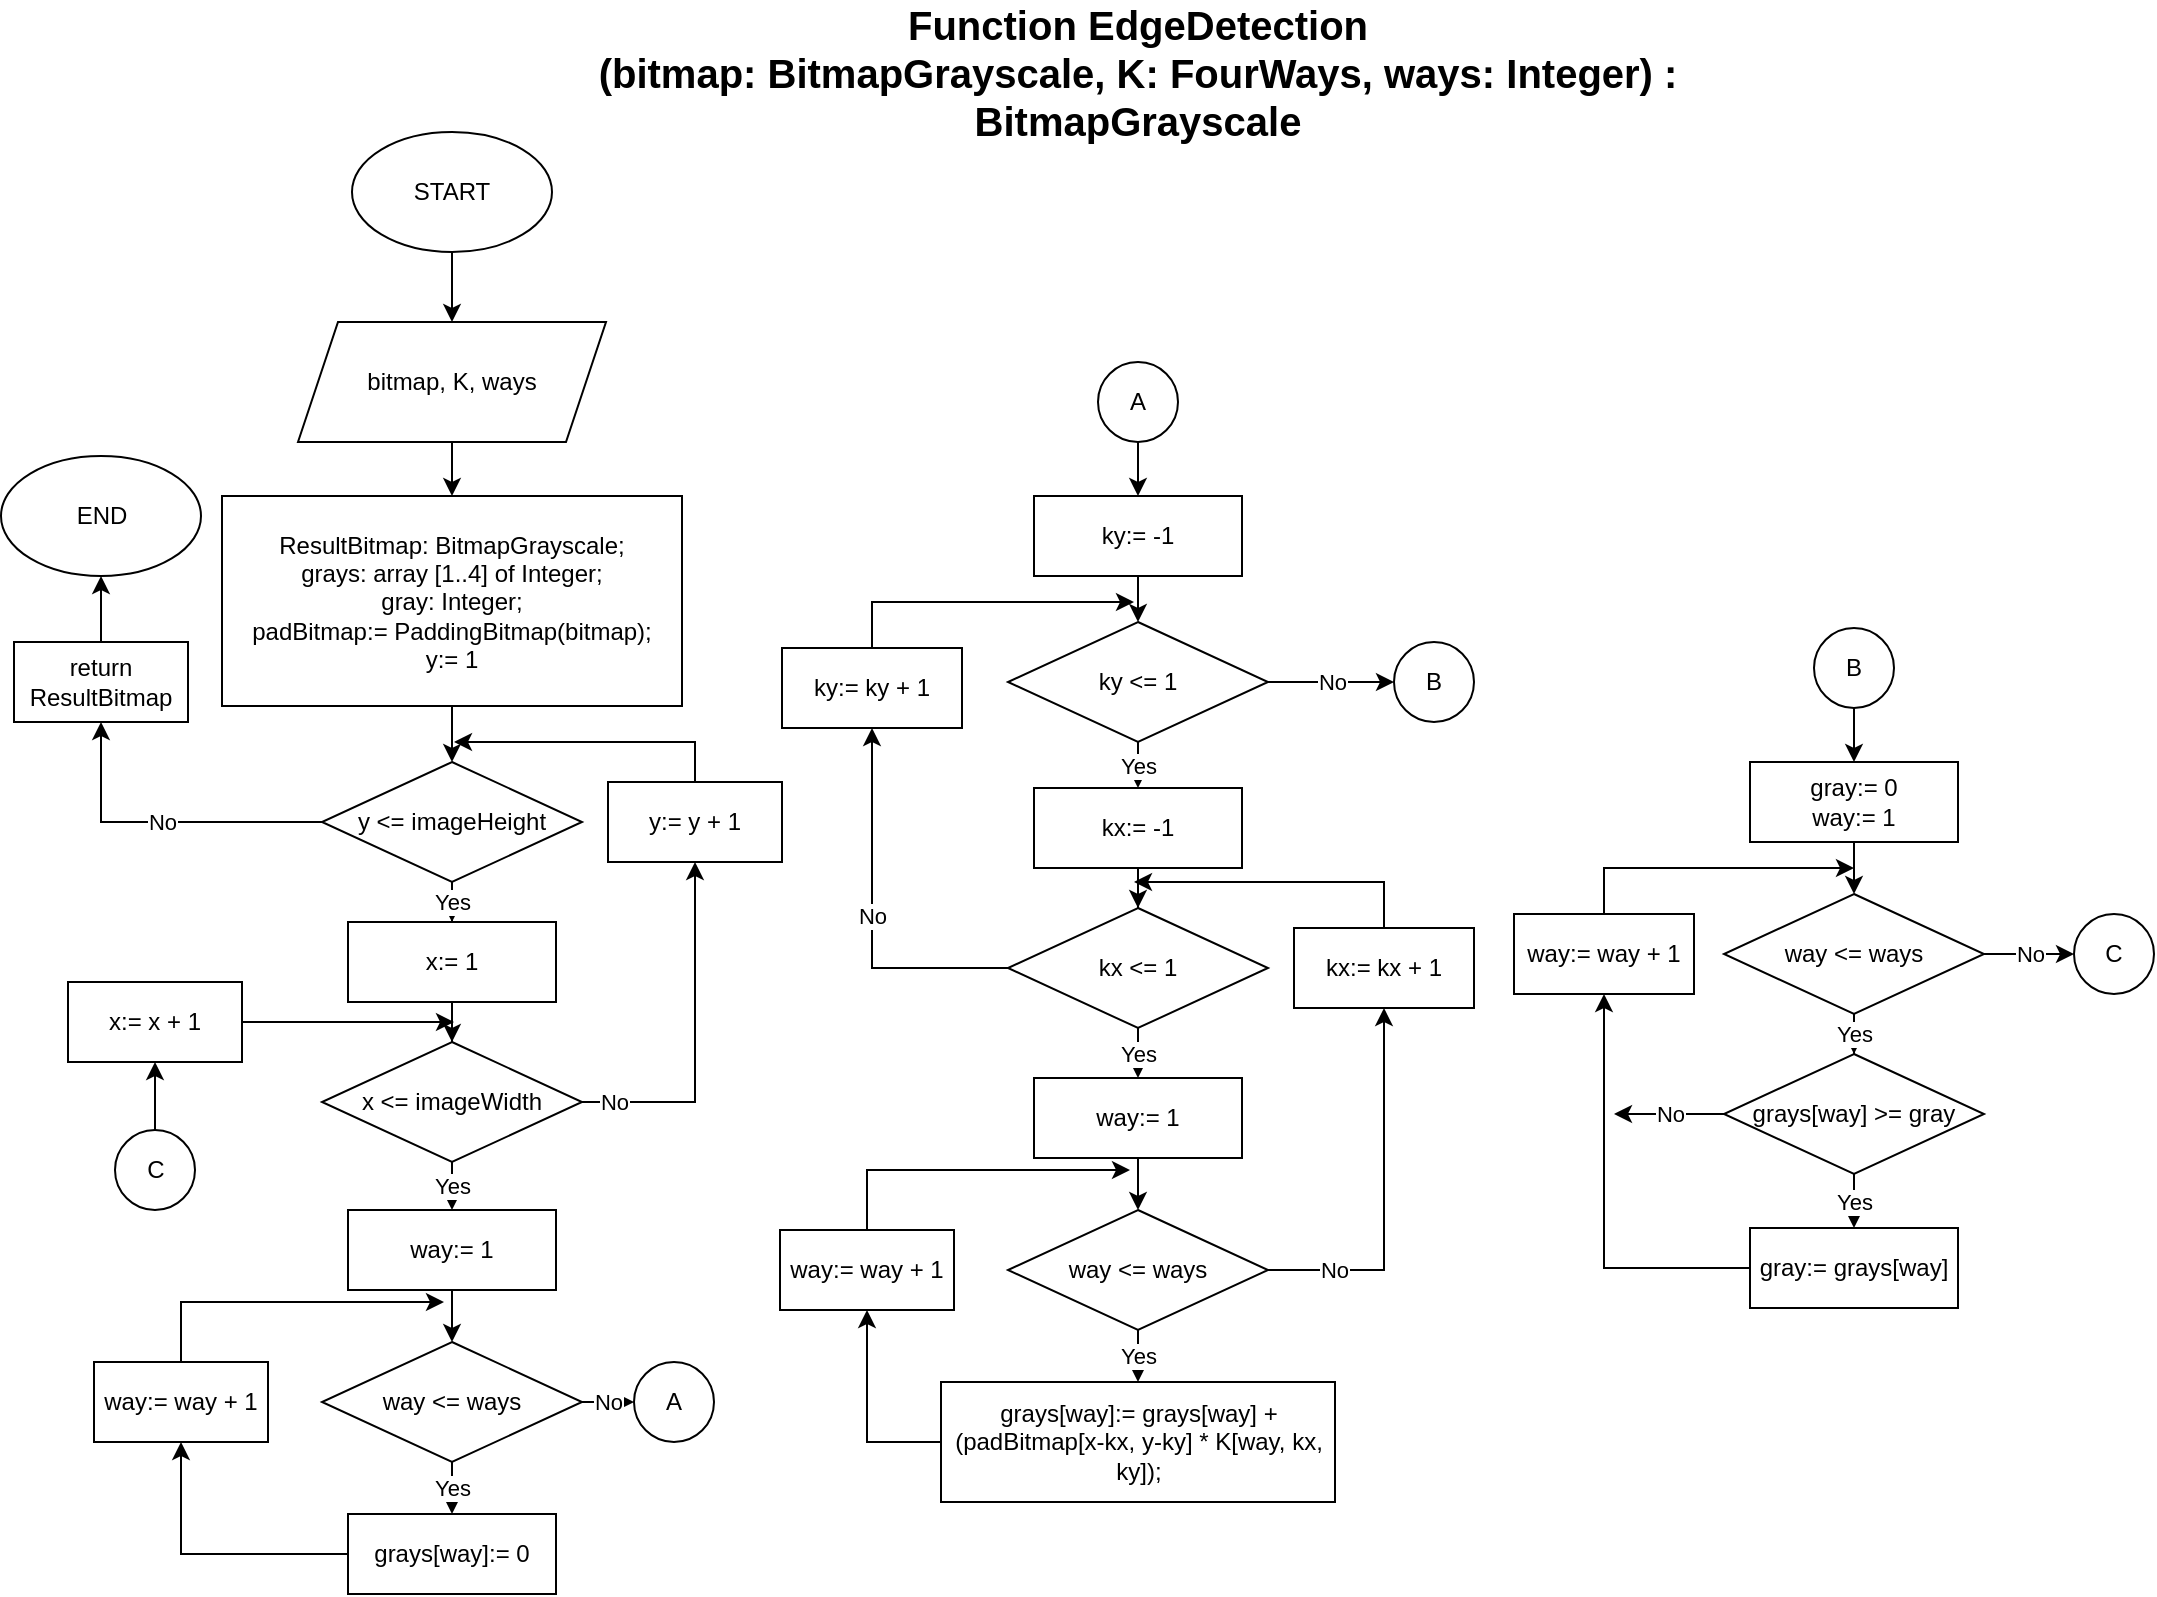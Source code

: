 <mxfile version="13.9.9" type="device"><diagram id="p3mECemrFqtnHarctlGh" name="Page-1"><mxGraphModel dx="782" dy="497" grid="1" gridSize="10" guides="1" tooltips="1" connect="1" arrows="1" fold="1" page="1" pageScale="1" pageWidth="827" pageHeight="1169" math="0" shadow="0"><root><mxCell id="0"/><mxCell id="1" parent="0"/><mxCell id="Tz6zx0fSdhGN1W-ZLXRQ-6" value="" style="edgeStyle=orthogonalEdgeStyle;rounded=0;orthogonalLoop=1;jettySize=auto;html=1;" parent="1" source="Tz6zx0fSdhGN1W-ZLXRQ-1" target="Tz6zx0fSdhGN1W-ZLXRQ-5" edge="1"><mxGeometry relative="1" as="geometry"/></mxCell><mxCell id="Tz6zx0fSdhGN1W-ZLXRQ-1" value="START" style="ellipse;whiteSpace=wrap;html=1;" parent="1" vertex="1"><mxGeometry x="199" y="90" width="100" height="60" as="geometry"/></mxCell><mxCell id="Tz6zx0fSdhGN1W-ZLXRQ-3" value="&lt;span style=&quot;font-size: 20px&quot;&gt;&lt;b&gt;Function EdgeDetection&lt;br&gt;(bitmap: BitmapGrayscale, K: FourWays, ways: Integer) : BitmapGrayscale&lt;/b&gt;&lt;/span&gt;" style="text;html=1;strokeColor=none;fillColor=none;align=center;verticalAlign=middle;whiteSpace=wrap;rounded=0;" parent="1" vertex="1"><mxGeometry x="307" y="50" width="570" height="20" as="geometry"/></mxCell><mxCell id="Tz6zx0fSdhGN1W-ZLXRQ-9" value="" style="edgeStyle=orthogonalEdgeStyle;rounded=0;orthogonalLoop=1;jettySize=auto;html=1;" parent="1" source="Tz6zx0fSdhGN1W-ZLXRQ-4" target="Tz6zx0fSdhGN1W-ZLXRQ-8" edge="1"><mxGeometry relative="1" as="geometry"/></mxCell><mxCell id="Tz6zx0fSdhGN1W-ZLXRQ-4" value="ResultBitmap: BitmapGrayscale;&lt;br&gt;grays: array [1..4] of Integer;&lt;br&gt;gray: Integer;&lt;br&gt;padBitmap:= PaddingBitmap(bitmap);&lt;br&gt;y:= 1" style="rounded=0;whiteSpace=wrap;html=1;" parent="1" vertex="1"><mxGeometry x="134" y="272" width="230" height="105" as="geometry"/></mxCell><mxCell id="Tz6zx0fSdhGN1W-ZLXRQ-7" value="" style="edgeStyle=orthogonalEdgeStyle;rounded=0;orthogonalLoop=1;jettySize=auto;html=1;" parent="1" source="Tz6zx0fSdhGN1W-ZLXRQ-5" target="Tz6zx0fSdhGN1W-ZLXRQ-4" edge="1"><mxGeometry relative="1" as="geometry"/></mxCell><mxCell id="Tz6zx0fSdhGN1W-ZLXRQ-5" value="bitmap, K, ways" style="shape=parallelogram;perimeter=parallelogramPerimeter;whiteSpace=wrap;html=1;fixedSize=1;" parent="1" vertex="1"><mxGeometry x="172" y="185" width="154" height="60" as="geometry"/></mxCell><mxCell id="Tz6zx0fSdhGN1W-ZLXRQ-11" value="Yes" style="edgeStyle=orthogonalEdgeStyle;rounded=0;orthogonalLoop=1;jettySize=auto;html=1;" parent="1" source="Tz6zx0fSdhGN1W-ZLXRQ-8" target="Tz6zx0fSdhGN1W-ZLXRQ-10" edge="1"><mxGeometry relative="1" as="geometry"/></mxCell><mxCell id="Tz6zx0fSdhGN1W-ZLXRQ-91" value="No" style="edgeStyle=orthogonalEdgeStyle;rounded=0;orthogonalLoop=1;jettySize=auto;html=1;entryX=0.5;entryY=1;entryDx=0;entryDy=0;" parent="1" source="Tz6zx0fSdhGN1W-ZLXRQ-8" target="Tz6zx0fSdhGN1W-ZLXRQ-93" edge="1"><mxGeometry relative="1" as="geometry"><mxPoint x="71" y="415" as="targetPoint"/></mxGeometry></mxCell><mxCell id="Tz6zx0fSdhGN1W-ZLXRQ-8" value="y &amp;lt;= imageHeight" style="rhombus;whiteSpace=wrap;html=1;" parent="1" vertex="1"><mxGeometry x="184" y="405" width="130" height="60" as="geometry"/></mxCell><mxCell id="Tz6zx0fSdhGN1W-ZLXRQ-13" value="" style="edgeStyle=orthogonalEdgeStyle;rounded=0;orthogonalLoop=1;jettySize=auto;html=1;" parent="1" source="Tz6zx0fSdhGN1W-ZLXRQ-10" target="Tz6zx0fSdhGN1W-ZLXRQ-12" edge="1"><mxGeometry relative="1" as="geometry"/></mxCell><mxCell id="Tz6zx0fSdhGN1W-ZLXRQ-10" value="x:= 1" style="rounded=0;whiteSpace=wrap;html=1;" parent="1" vertex="1"><mxGeometry x="197" y="485" width="104" height="40" as="geometry"/></mxCell><mxCell id="Tz6zx0fSdhGN1W-ZLXRQ-26" value="Yes" style="edgeStyle=orthogonalEdgeStyle;rounded=0;orthogonalLoop=1;jettySize=auto;html=1;" parent="1" source="Tz6zx0fSdhGN1W-ZLXRQ-12" target="Tz6zx0fSdhGN1W-ZLXRQ-25" edge="1"><mxGeometry relative="1" as="geometry"/></mxCell><mxCell id="Tz6zx0fSdhGN1W-ZLXRQ-89" value="No" style="edgeStyle=orthogonalEdgeStyle;rounded=0;orthogonalLoop=1;jettySize=auto;html=1;entryX=0.5;entryY=1;entryDx=0;entryDy=0;" parent="1" source="Tz6zx0fSdhGN1W-ZLXRQ-12" target="Tz6zx0fSdhGN1W-ZLXRQ-88" edge="1"><mxGeometry x="-0.819" relative="1" as="geometry"><mxPoint as="offset"/></mxGeometry></mxCell><mxCell id="Tz6zx0fSdhGN1W-ZLXRQ-12" value="x &amp;lt;= imageWidth" style="rhombus;whiteSpace=wrap;html=1;" parent="1" vertex="1"><mxGeometry x="184" y="545" width="130" height="60" as="geometry"/></mxCell><mxCell id="Tz6zx0fSdhGN1W-ZLXRQ-17" value="" style="edgeStyle=orthogonalEdgeStyle;rounded=0;orthogonalLoop=1;jettySize=auto;html=1;" parent="1" source="Tz6zx0fSdhGN1W-ZLXRQ-14" target="Tz6zx0fSdhGN1W-ZLXRQ-16" edge="1"><mxGeometry relative="1" as="geometry"/></mxCell><mxCell id="Tz6zx0fSdhGN1W-ZLXRQ-14" value="ky:= -1" style="rounded=0;whiteSpace=wrap;html=1;" parent="1" vertex="1"><mxGeometry x="540" y="272" width="104" height="40" as="geometry"/></mxCell><mxCell id="Tz6zx0fSdhGN1W-ZLXRQ-19" value="Yes" style="edgeStyle=orthogonalEdgeStyle;rounded=0;orthogonalLoop=1;jettySize=auto;html=1;" parent="1" source="Tz6zx0fSdhGN1W-ZLXRQ-16" target="Tz6zx0fSdhGN1W-ZLXRQ-18" edge="1"><mxGeometry relative="1" as="geometry"/></mxCell><mxCell id="Tz6zx0fSdhGN1W-ZLXRQ-58" value="No" style="edgeStyle=orthogonalEdgeStyle;rounded=0;orthogonalLoop=1;jettySize=auto;html=1;entryX=0;entryY=0.5;entryDx=0;entryDy=0;" parent="1" source="Tz6zx0fSdhGN1W-ZLXRQ-16" target="Tz6zx0fSdhGN1W-ZLXRQ-59" edge="1"><mxGeometry relative="1" as="geometry"><mxPoint x="720" y="368" as="targetPoint"/></mxGeometry></mxCell><mxCell id="Tz6zx0fSdhGN1W-ZLXRQ-16" value="ky &amp;lt;= 1" style="rhombus;whiteSpace=wrap;html=1;" parent="1" vertex="1"><mxGeometry x="527" y="335" width="130" height="60" as="geometry"/></mxCell><mxCell id="Tz6zx0fSdhGN1W-ZLXRQ-21" value="" style="edgeStyle=orthogonalEdgeStyle;rounded=0;orthogonalLoop=1;jettySize=auto;html=1;" parent="1" source="Tz6zx0fSdhGN1W-ZLXRQ-18" target="Tz6zx0fSdhGN1W-ZLXRQ-20" edge="1"><mxGeometry relative="1" as="geometry"/></mxCell><mxCell id="Tz6zx0fSdhGN1W-ZLXRQ-18" value="kx:= -1" style="rounded=0;whiteSpace=wrap;html=1;" parent="1" vertex="1"><mxGeometry x="540" y="418" width="104" height="40" as="geometry"/></mxCell><mxCell id="Tz6zx0fSdhGN1W-ZLXRQ-42" value="Yes" style="edgeStyle=orthogonalEdgeStyle;rounded=0;orthogonalLoop=1;jettySize=auto;html=1;" parent="1" source="Tz6zx0fSdhGN1W-ZLXRQ-20" target="Tz6zx0fSdhGN1W-ZLXRQ-37" edge="1"><mxGeometry relative="1" as="geometry"/></mxCell><mxCell id="Tz6zx0fSdhGN1W-ZLXRQ-56" value="No" style="edgeStyle=orthogonalEdgeStyle;rounded=0;orthogonalLoop=1;jettySize=auto;html=1;entryX=0.5;entryY=1;entryDx=0;entryDy=0;" parent="1" source="Tz6zx0fSdhGN1W-ZLXRQ-20" target="Tz6zx0fSdhGN1W-ZLXRQ-55" edge="1"><mxGeometry relative="1" as="geometry"><mxPoint x="460" y="395" as="targetPoint"/></mxGeometry></mxCell><mxCell id="Tz6zx0fSdhGN1W-ZLXRQ-20" value="kx &amp;lt;= 1" style="rhombus;whiteSpace=wrap;html=1;" parent="1" vertex="1"><mxGeometry x="527" y="478" width="130" height="60" as="geometry"/></mxCell><mxCell id="Tz6zx0fSdhGN1W-ZLXRQ-30" value="Yes" style="edgeStyle=orthogonalEdgeStyle;rounded=0;orthogonalLoop=1;jettySize=auto;html=1;" parent="1" source="Tz6zx0fSdhGN1W-ZLXRQ-23" target="Tz6zx0fSdhGN1W-ZLXRQ-29" edge="1"><mxGeometry relative="1" as="geometry"/></mxCell><mxCell id="Tz6zx0fSdhGN1W-ZLXRQ-44" value="No" style="edgeStyle=orthogonalEdgeStyle;rounded=0;orthogonalLoop=1;jettySize=auto;html=1;" parent="1" source="Tz6zx0fSdhGN1W-ZLXRQ-23" target="Tz6zx0fSdhGN1W-ZLXRQ-43" edge="1"><mxGeometry relative="1" as="geometry"/></mxCell><mxCell id="Tz6zx0fSdhGN1W-ZLXRQ-23" value="way &amp;lt;= ways" style="rhombus;whiteSpace=wrap;html=1;" parent="1" vertex="1"><mxGeometry x="184" y="695" width="130" height="60" as="geometry"/></mxCell><mxCell id="Tz6zx0fSdhGN1W-ZLXRQ-27" value="" style="edgeStyle=orthogonalEdgeStyle;rounded=0;orthogonalLoop=1;jettySize=auto;html=1;" parent="1" source="Tz6zx0fSdhGN1W-ZLXRQ-25" target="Tz6zx0fSdhGN1W-ZLXRQ-23" edge="1"><mxGeometry relative="1" as="geometry"/></mxCell><mxCell id="Tz6zx0fSdhGN1W-ZLXRQ-25" value="way:= 1" style="rounded=0;whiteSpace=wrap;html=1;" parent="1" vertex="1"><mxGeometry x="197" y="629" width="104" height="40" as="geometry"/></mxCell><mxCell id="Tz6zx0fSdhGN1W-ZLXRQ-32" style="edgeStyle=orthogonalEdgeStyle;rounded=0;orthogonalLoop=1;jettySize=auto;html=1;entryX=0.5;entryY=1;entryDx=0;entryDy=0;" parent="1" source="Tz6zx0fSdhGN1W-ZLXRQ-29" target="Tz6zx0fSdhGN1W-ZLXRQ-31" edge="1"><mxGeometry relative="1" as="geometry"/></mxCell><mxCell id="Tz6zx0fSdhGN1W-ZLXRQ-29" value="grays[way]:= 0" style="rounded=0;whiteSpace=wrap;html=1;" parent="1" vertex="1"><mxGeometry x="197" y="781" width="104" height="40" as="geometry"/></mxCell><mxCell id="Tz6zx0fSdhGN1W-ZLXRQ-33" style="edgeStyle=orthogonalEdgeStyle;rounded=0;orthogonalLoop=1;jettySize=auto;html=1;" parent="1" source="Tz6zx0fSdhGN1W-ZLXRQ-31" edge="1"><mxGeometry relative="1" as="geometry"><mxPoint x="245" y="675" as="targetPoint"/><Array as="points"><mxPoint x="114" y="675"/></Array></mxGeometry></mxCell><mxCell id="Tz6zx0fSdhGN1W-ZLXRQ-31" value="way:= way + 1" style="rounded=0;whiteSpace=wrap;html=1;" parent="1" vertex="1"><mxGeometry x="70" y="705" width="87" height="40" as="geometry"/></mxCell><mxCell id="Tz6zx0fSdhGN1W-ZLXRQ-34" value="Yes" style="edgeStyle=orthogonalEdgeStyle;rounded=0;orthogonalLoop=1;jettySize=auto;html=1;" parent="1" source="Tz6zx0fSdhGN1W-ZLXRQ-35" target="Tz6zx0fSdhGN1W-ZLXRQ-39" edge="1"><mxGeometry relative="1" as="geometry"/></mxCell><mxCell id="Tz6zx0fSdhGN1W-ZLXRQ-53" value="No" style="edgeStyle=orthogonalEdgeStyle;rounded=0;orthogonalLoop=1;jettySize=auto;html=1;entryX=0.5;entryY=1;entryDx=0;entryDy=0;" parent="1" source="Tz6zx0fSdhGN1W-ZLXRQ-35" target="Tz6zx0fSdhGN1W-ZLXRQ-52" edge="1"><mxGeometry x="-0.651" relative="1" as="geometry"><mxPoint as="offset"/></mxGeometry></mxCell><mxCell id="Tz6zx0fSdhGN1W-ZLXRQ-35" value="way &amp;lt;= ways" style="rhombus;whiteSpace=wrap;html=1;" parent="1" vertex="1"><mxGeometry x="527" y="629" width="130" height="60" as="geometry"/></mxCell><mxCell id="Tz6zx0fSdhGN1W-ZLXRQ-36" value="" style="edgeStyle=orthogonalEdgeStyle;rounded=0;orthogonalLoop=1;jettySize=auto;html=1;" parent="1" source="Tz6zx0fSdhGN1W-ZLXRQ-37" target="Tz6zx0fSdhGN1W-ZLXRQ-35" edge="1"><mxGeometry relative="1" as="geometry"/></mxCell><mxCell id="Tz6zx0fSdhGN1W-ZLXRQ-37" value="way:= 1" style="rounded=0;whiteSpace=wrap;html=1;" parent="1" vertex="1"><mxGeometry x="540" y="563" width="104" height="40" as="geometry"/></mxCell><mxCell id="Tz6zx0fSdhGN1W-ZLXRQ-38" style="edgeStyle=orthogonalEdgeStyle;rounded=0;orthogonalLoop=1;jettySize=auto;html=1;entryX=0.5;entryY=1;entryDx=0;entryDy=0;" parent="1" source="Tz6zx0fSdhGN1W-ZLXRQ-39" target="Tz6zx0fSdhGN1W-ZLXRQ-41" edge="1"><mxGeometry relative="1" as="geometry"><Array as="points"><mxPoint x="456" y="745"/></Array></mxGeometry></mxCell><mxCell id="Tz6zx0fSdhGN1W-ZLXRQ-39" value="grays[way]:= grays[way] + (padBitmap[x-kx, y-ky] * K[way, kx, ky]);" style="rounded=0;whiteSpace=wrap;html=1;" parent="1" vertex="1"><mxGeometry x="493.5" y="715" width="197" height="60" as="geometry"/></mxCell><mxCell id="Tz6zx0fSdhGN1W-ZLXRQ-40" style="edgeStyle=orthogonalEdgeStyle;rounded=0;orthogonalLoop=1;jettySize=auto;html=1;" parent="1" source="Tz6zx0fSdhGN1W-ZLXRQ-41" edge="1"><mxGeometry relative="1" as="geometry"><mxPoint x="588" y="609" as="targetPoint"/><Array as="points"><mxPoint x="457" y="609"/></Array></mxGeometry></mxCell><mxCell id="Tz6zx0fSdhGN1W-ZLXRQ-41" value="way:= way + 1" style="rounded=0;whiteSpace=wrap;html=1;" parent="1" vertex="1"><mxGeometry x="413" y="639" width="87" height="40" as="geometry"/></mxCell><mxCell id="Tz6zx0fSdhGN1W-ZLXRQ-43" value="A" style="ellipse;whiteSpace=wrap;html=1;" parent="1" vertex="1"><mxGeometry x="340" y="705" width="40" height="40" as="geometry"/></mxCell><mxCell id="Tz6zx0fSdhGN1W-ZLXRQ-50" style="edgeStyle=orthogonalEdgeStyle;rounded=0;orthogonalLoop=1;jettySize=auto;html=1;entryX=0.5;entryY=0;entryDx=0;entryDy=0;" parent="1" source="Tz6zx0fSdhGN1W-ZLXRQ-45" target="Tz6zx0fSdhGN1W-ZLXRQ-14" edge="1"><mxGeometry relative="1" as="geometry"/></mxCell><mxCell id="Tz6zx0fSdhGN1W-ZLXRQ-45" value="A" style="ellipse;whiteSpace=wrap;html=1;" parent="1" vertex="1"><mxGeometry x="572" y="205" width="40" height="40" as="geometry"/></mxCell><mxCell id="Tz6zx0fSdhGN1W-ZLXRQ-54" style="edgeStyle=orthogonalEdgeStyle;rounded=0;orthogonalLoop=1;jettySize=auto;html=1;" parent="1" source="Tz6zx0fSdhGN1W-ZLXRQ-52" edge="1"><mxGeometry relative="1" as="geometry"><mxPoint x="590" y="465" as="targetPoint"/><Array as="points"><mxPoint x="715" y="465"/></Array></mxGeometry></mxCell><mxCell id="Tz6zx0fSdhGN1W-ZLXRQ-52" value="kx:= kx + 1" style="rounded=0;whiteSpace=wrap;html=1;" parent="1" vertex="1"><mxGeometry x="670" y="488" width="90" height="40" as="geometry"/></mxCell><mxCell id="Tz6zx0fSdhGN1W-ZLXRQ-57" style="edgeStyle=orthogonalEdgeStyle;rounded=0;orthogonalLoop=1;jettySize=auto;html=1;" parent="1" source="Tz6zx0fSdhGN1W-ZLXRQ-55" edge="1"><mxGeometry relative="1" as="geometry"><mxPoint x="590" y="325" as="targetPoint"/><Array as="points"><mxPoint x="459" y="325"/></Array></mxGeometry></mxCell><mxCell id="Tz6zx0fSdhGN1W-ZLXRQ-55" value="ky:= ky + 1" style="rounded=0;whiteSpace=wrap;html=1;" parent="1" vertex="1"><mxGeometry x="414" y="348" width="90" height="40" as="geometry"/></mxCell><mxCell id="Tz6zx0fSdhGN1W-ZLXRQ-59" value="B" style="ellipse;whiteSpace=wrap;html=1;" parent="1" vertex="1"><mxGeometry x="720" y="345" width="40" height="40" as="geometry"/></mxCell><mxCell id="Tz6zx0fSdhGN1W-ZLXRQ-62" value="" style="edgeStyle=orthogonalEdgeStyle;rounded=0;orthogonalLoop=1;jettySize=auto;html=1;" parent="1" source="Tz6zx0fSdhGN1W-ZLXRQ-60" target="Tz6zx0fSdhGN1W-ZLXRQ-61" edge="1"><mxGeometry relative="1" as="geometry"/></mxCell><mxCell id="Tz6zx0fSdhGN1W-ZLXRQ-60" value="B" style="ellipse;whiteSpace=wrap;html=1;" parent="1" vertex="1"><mxGeometry x="930" y="338" width="40" height="40" as="geometry"/></mxCell><mxCell id="Tz6zx0fSdhGN1W-ZLXRQ-64" value="" style="edgeStyle=orthogonalEdgeStyle;rounded=0;orthogonalLoop=1;jettySize=auto;html=1;" parent="1" source="Tz6zx0fSdhGN1W-ZLXRQ-61" target="Tz6zx0fSdhGN1W-ZLXRQ-73" edge="1"><mxGeometry relative="1" as="geometry"><mxPoint x="950.0" y="471.0" as="targetPoint"/></mxGeometry></mxCell><mxCell id="Tz6zx0fSdhGN1W-ZLXRQ-61" value="gray:= 0&lt;br&gt;way:= 1" style="rounded=0;whiteSpace=wrap;html=1;" parent="1" vertex="1"><mxGeometry x="898" y="405" width="104" height="40" as="geometry"/></mxCell><mxCell id="Tz6zx0fSdhGN1W-ZLXRQ-76" value="Yes" style="edgeStyle=orthogonalEdgeStyle;rounded=0;orthogonalLoop=1;jettySize=auto;html=1;" parent="1" source="Tz6zx0fSdhGN1W-ZLXRQ-73" target="Tz6zx0fSdhGN1W-ZLXRQ-75" edge="1"><mxGeometry relative="1" as="geometry"/></mxCell><mxCell id="Tz6zx0fSdhGN1W-ZLXRQ-82" value="No" style="edgeStyle=orthogonalEdgeStyle;rounded=0;orthogonalLoop=1;jettySize=auto;html=1;entryX=0;entryY=0.5;entryDx=0;entryDy=0;" parent="1" source="Tz6zx0fSdhGN1W-ZLXRQ-73" target="Tz6zx0fSdhGN1W-ZLXRQ-81" edge="1"><mxGeometry relative="1" as="geometry"/></mxCell><mxCell id="Tz6zx0fSdhGN1W-ZLXRQ-73" value="way &amp;lt;= ways" style="rhombus;whiteSpace=wrap;html=1;" parent="1" vertex="1"><mxGeometry x="885" y="471" width="130" height="60" as="geometry"/></mxCell><mxCell id="Tz6zx0fSdhGN1W-ZLXRQ-79" style="edgeStyle=orthogonalEdgeStyle;rounded=0;orthogonalLoop=1;jettySize=auto;html=1;entryX=0.5;entryY=1;entryDx=0;entryDy=0;" parent="1" source="Tz6zx0fSdhGN1W-ZLXRQ-74" target="Tz6zx0fSdhGN1W-ZLXRQ-78" edge="1"><mxGeometry relative="1" as="geometry"/></mxCell><mxCell id="Tz6zx0fSdhGN1W-ZLXRQ-74" value="gray:= grays[way]" style="rounded=0;whiteSpace=wrap;html=1;" parent="1" vertex="1"><mxGeometry x="898" y="638" width="104" height="40" as="geometry"/></mxCell><mxCell id="Tz6zx0fSdhGN1W-ZLXRQ-77" value="Yes" style="edgeStyle=orthogonalEdgeStyle;rounded=0;orthogonalLoop=1;jettySize=auto;html=1;" parent="1" source="Tz6zx0fSdhGN1W-ZLXRQ-75" target="Tz6zx0fSdhGN1W-ZLXRQ-74" edge="1"><mxGeometry relative="1" as="geometry"/></mxCell><mxCell id="Tz6zx0fSdhGN1W-ZLXRQ-97" value="No" style="edgeStyle=orthogonalEdgeStyle;rounded=0;orthogonalLoop=1;jettySize=auto;html=1;" parent="1" source="Tz6zx0fSdhGN1W-ZLXRQ-75" edge="1"><mxGeometry relative="1" as="geometry"><mxPoint x="830" y="581" as="targetPoint"/></mxGeometry></mxCell><mxCell id="Tz6zx0fSdhGN1W-ZLXRQ-75" value="grays[way] &amp;gt;= gray" style="rhombus;whiteSpace=wrap;html=1;" parent="1" vertex="1"><mxGeometry x="885" y="551" width="130" height="60" as="geometry"/></mxCell><mxCell id="Tz6zx0fSdhGN1W-ZLXRQ-80" style="edgeStyle=orthogonalEdgeStyle;rounded=0;orthogonalLoop=1;jettySize=auto;html=1;" parent="1" source="Tz6zx0fSdhGN1W-ZLXRQ-78" edge="1"><mxGeometry relative="1" as="geometry"><mxPoint x="950" y="458" as="targetPoint"/><Array as="points"><mxPoint x="825" y="458"/></Array></mxGeometry></mxCell><mxCell id="Tz6zx0fSdhGN1W-ZLXRQ-78" value="way:= way + 1" style="rounded=0;whiteSpace=wrap;html=1;" parent="1" vertex="1"><mxGeometry x="780" y="481" width="90" height="40" as="geometry"/></mxCell><mxCell id="Tz6zx0fSdhGN1W-ZLXRQ-81" value="C" style="ellipse;whiteSpace=wrap;html=1;" parent="1" vertex="1"><mxGeometry x="1060" y="481" width="40" height="40" as="geometry"/></mxCell><mxCell id="Tz6zx0fSdhGN1W-ZLXRQ-87" value="" style="edgeStyle=orthogonalEdgeStyle;rounded=0;orthogonalLoop=1;jettySize=auto;html=1;" parent="1" source="Tz6zx0fSdhGN1W-ZLXRQ-83" target="Tz6zx0fSdhGN1W-ZLXRQ-85" edge="1"><mxGeometry relative="1" as="geometry"/></mxCell><mxCell id="Tz6zx0fSdhGN1W-ZLXRQ-83" value="C" style="ellipse;whiteSpace=wrap;html=1;" parent="1" vertex="1"><mxGeometry x="80.5" y="589" width="40" height="40" as="geometry"/></mxCell><mxCell id="Tz6zx0fSdhGN1W-ZLXRQ-86" style="edgeStyle=orthogonalEdgeStyle;rounded=0;orthogonalLoop=1;jettySize=auto;html=1;" parent="1" source="Tz6zx0fSdhGN1W-ZLXRQ-85" edge="1"><mxGeometry relative="1" as="geometry"><mxPoint x="250" y="535" as="targetPoint"/></mxGeometry></mxCell><mxCell id="Tz6zx0fSdhGN1W-ZLXRQ-85" value="x:= x + 1" style="rounded=0;whiteSpace=wrap;html=1;" parent="1" vertex="1"><mxGeometry x="57" y="515" width="87" height="40" as="geometry"/></mxCell><mxCell id="Tz6zx0fSdhGN1W-ZLXRQ-90" style="edgeStyle=orthogonalEdgeStyle;rounded=0;orthogonalLoop=1;jettySize=auto;html=1;" parent="1" source="Tz6zx0fSdhGN1W-ZLXRQ-88" edge="1"><mxGeometry relative="1" as="geometry"><mxPoint x="250" y="395" as="targetPoint"/><Array as="points"><mxPoint x="371" y="395"/></Array></mxGeometry></mxCell><mxCell id="Tz6zx0fSdhGN1W-ZLXRQ-88" value="y:= y + 1" style="rounded=0;whiteSpace=wrap;html=1;" parent="1" vertex="1"><mxGeometry x="327" y="415" width="87" height="40" as="geometry"/></mxCell><mxCell id="Tz6zx0fSdhGN1W-ZLXRQ-96" style="edgeStyle=orthogonalEdgeStyle;rounded=0;orthogonalLoop=1;jettySize=auto;html=1;entryX=0.5;entryY=1;entryDx=0;entryDy=0;" parent="1" source="Tz6zx0fSdhGN1W-ZLXRQ-93" target="Tz6zx0fSdhGN1W-ZLXRQ-95" edge="1"><mxGeometry relative="1" as="geometry"/></mxCell><mxCell id="Tz6zx0fSdhGN1W-ZLXRQ-93" value="return ResultBitmap" style="rounded=0;whiteSpace=wrap;html=1;" parent="1" vertex="1"><mxGeometry x="30" y="345" width="87" height="40" as="geometry"/></mxCell><mxCell id="Tz6zx0fSdhGN1W-ZLXRQ-95" value="END" style="ellipse;whiteSpace=wrap;html=1;" parent="1" vertex="1"><mxGeometry x="23.5" y="252" width="100" height="60" as="geometry"/></mxCell></root></mxGraphModel></diagram></mxfile>